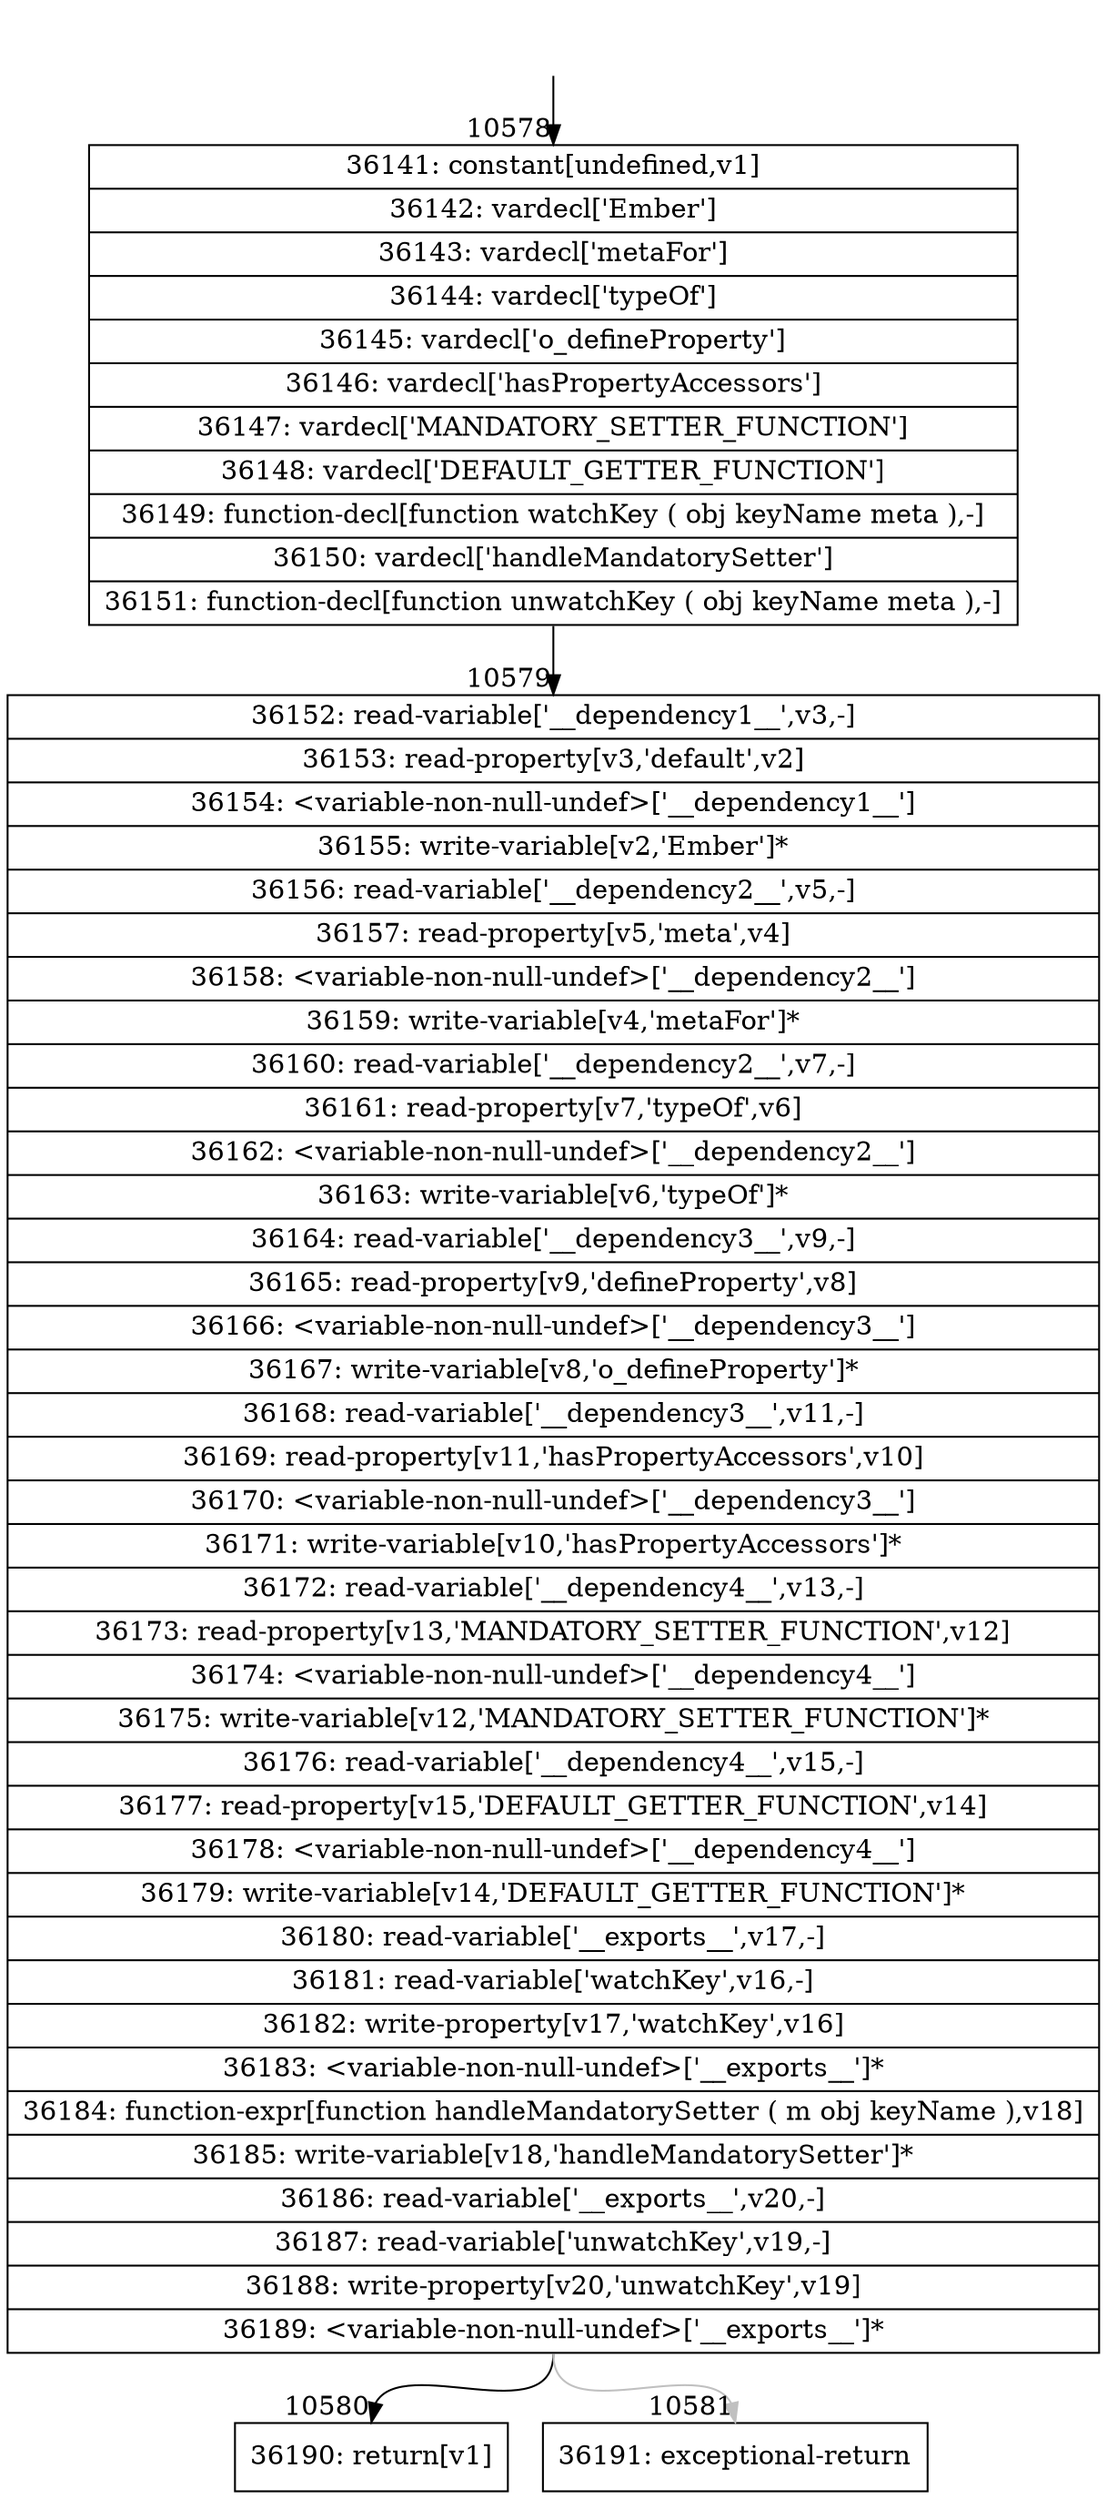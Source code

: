 digraph {
rankdir="TD"
BB_entry883[shape=none,label=""];
BB_entry883 -> BB10578 [tailport=s, headport=n, headlabel="    10578"]
BB10578 [shape=record label="{36141: constant[undefined,v1]|36142: vardecl['Ember']|36143: vardecl['metaFor']|36144: vardecl['typeOf']|36145: vardecl['o_defineProperty']|36146: vardecl['hasPropertyAccessors']|36147: vardecl['MANDATORY_SETTER_FUNCTION']|36148: vardecl['DEFAULT_GETTER_FUNCTION']|36149: function-decl[function watchKey ( obj keyName meta ),-]|36150: vardecl['handleMandatorySetter']|36151: function-decl[function unwatchKey ( obj keyName meta ),-]}" ] 
BB10578 -> BB10579 [tailport=s, headport=n, headlabel="      10579"]
BB10579 [shape=record label="{36152: read-variable['__dependency1__',v3,-]|36153: read-property[v3,'default',v2]|36154: \<variable-non-null-undef\>['__dependency1__']|36155: write-variable[v2,'Ember']*|36156: read-variable['__dependency2__',v5,-]|36157: read-property[v5,'meta',v4]|36158: \<variable-non-null-undef\>['__dependency2__']|36159: write-variable[v4,'metaFor']*|36160: read-variable['__dependency2__',v7,-]|36161: read-property[v7,'typeOf',v6]|36162: \<variable-non-null-undef\>['__dependency2__']|36163: write-variable[v6,'typeOf']*|36164: read-variable['__dependency3__',v9,-]|36165: read-property[v9,'defineProperty',v8]|36166: \<variable-non-null-undef\>['__dependency3__']|36167: write-variable[v8,'o_defineProperty']*|36168: read-variable['__dependency3__',v11,-]|36169: read-property[v11,'hasPropertyAccessors',v10]|36170: \<variable-non-null-undef\>['__dependency3__']|36171: write-variable[v10,'hasPropertyAccessors']*|36172: read-variable['__dependency4__',v13,-]|36173: read-property[v13,'MANDATORY_SETTER_FUNCTION',v12]|36174: \<variable-non-null-undef\>['__dependency4__']|36175: write-variable[v12,'MANDATORY_SETTER_FUNCTION']*|36176: read-variable['__dependency4__',v15,-]|36177: read-property[v15,'DEFAULT_GETTER_FUNCTION',v14]|36178: \<variable-non-null-undef\>['__dependency4__']|36179: write-variable[v14,'DEFAULT_GETTER_FUNCTION']*|36180: read-variable['__exports__',v17,-]|36181: read-variable['watchKey',v16,-]|36182: write-property[v17,'watchKey',v16]|36183: \<variable-non-null-undef\>['__exports__']*|36184: function-expr[function handleMandatorySetter ( m obj keyName ),v18]|36185: write-variable[v18,'handleMandatorySetter']*|36186: read-variable['__exports__',v20,-]|36187: read-variable['unwatchKey',v19,-]|36188: write-property[v20,'unwatchKey',v19]|36189: \<variable-non-null-undef\>['__exports__']*}" ] 
BB10579 -> BB10580 [tailport=s, headport=n, headlabel="      10580"]
BB10579 -> BB10581 [tailport=s, headport=n, color=gray, headlabel="      10581"]
BB10580 [shape=record label="{36190: return[v1]}" ] 
BB10581 [shape=record label="{36191: exceptional-return}" ] 
//#$~ 18856
}
